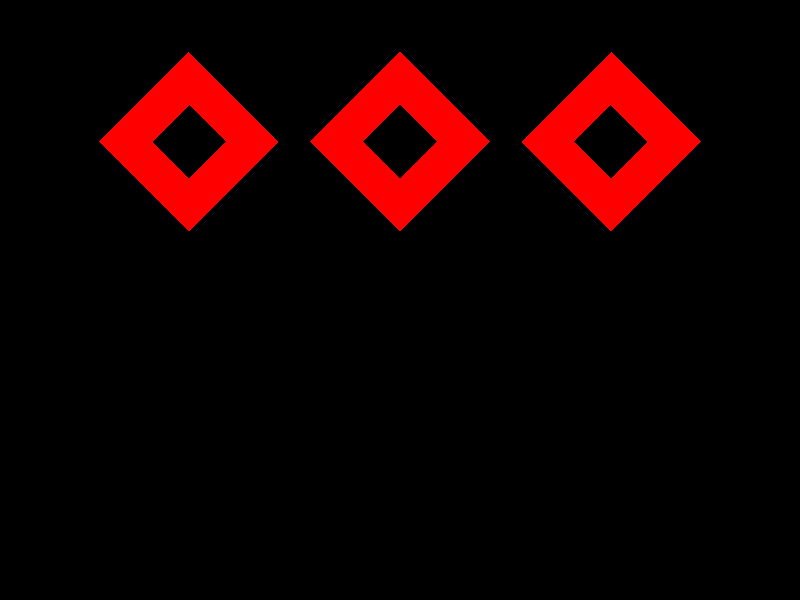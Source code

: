 // This work is licensed under the Creative Commons Attribution 3.0 Unported License.
// To view a copy of this license, visit http://creativecommons.org/licenses/by/3.0/
// or send a letter to Creative Commons, 444 Castro Street, Suite 900, Mountain View,
// California, 94041, USA.

// Persistence Of Vision raytracer sample file.
// Illustrates how adaptive level can affect soft shadows
//
// -w320 -h240
// -w800 -h600 +a0.3

// The shadow on the left uses "adaptive 0" and shows some major shadow
// artifacts causes by undersampling. As the adaptive level increases
// the shadow become much more accurate. Note: This is a worst-case
// example.

// Left   shadow - adaptive 0 (renders fastest)
// Middle shadow - adaptive 1
// Right  shadow - adaptive 2 (renders slowest)

#version 3.7;

global_settings {
  assumed_gamma 1
}

#include "colors.inc"
#include "textures.inc"

// A back wall to cast shadows onto
plane { -z, -20
    pigment { Black }
    finish { Dull }
}

#declare SpacingX = 20;
#declare Radius = 5;
#declare LightX = 15;
#declare LightY = 40;
#declare LightZ = -40;
#declare SRadius = 0;
#declare SFalloff = 11;

#declare Object = difference {
    box { <-6, -6, 0>, <6, 6, 0.5> rotate 45*z }
    box { <-2.5, -2.5, -1>, <2.5, 2.5, 1> rotate 45*z }
    pigment { Red }
    finish { Shiny }
}

object { Object translate -SpacingX*x }

light_source {
    <0, LightY, LightZ> color White
    area_light <15, 0, 0>, <0, 15, 0>, 17, 17
    adaptive 0
    jitter

    spotlight
    point_at <-SpacingX, 0, 0>
    tightness 0
    radius SRadius
    falloff SFalloff
}

object { Object translate 0*x }

light_source {
    <0, LightY, LightZ> color White
    area_light <15, 0, 0>, <0, 15, 0>, 17, 17
    adaptive 1
    jitter

    spotlight
    point_at <0, 0, 0>
    tightness 0
    radius SRadius
    falloff SFalloff
}

object { Object translate SpacingX*x }

light_source {
    <0, LightY, LightZ> color White
    area_light <15, 0, 0>, <0, 15, 0>, 17, 17
    adaptive 2
    jitter

    spotlight
    point_at <+SpacingX, 0, 0>
    tightness 0
    radius SRadius
    falloff SFalloff
}

light_source { <0, -15, -120> color Gray10 }

camera {
    location <0, -15, -120>
    right     x*image_width/image_height
    angle 35 // direction 2*z
    look_at <0, -15, 0>
}
